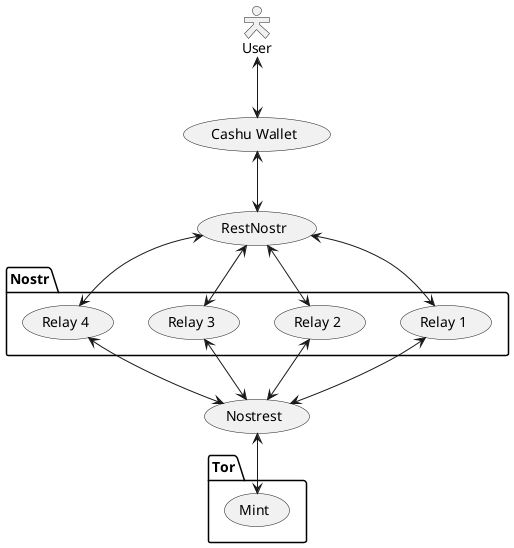 @startuml
skinparam actorStyle Hollow
top to bottom direction
actor User as u

usecase "Cashu Wallet" as c

usecase "RestNostr" as rn

usecase "Nostrest" as nr
package Tor {
  usecase "Mint" as M
}
package Nostr {
  usecase "Relay 1" as R1
  usecase "Relay 2" as R2
  usecase "Relay 3" as R3
  usecase "Relay 4" as R4
}
u <--> c
c <--> rn
rn <--> R1
rn <--> R2
rn <--> R3
rn <--> R4

R1 <--> nr
R2 <--> nr
R3 <--> nr
R4 <--> nr

nr <--> M

@enduml